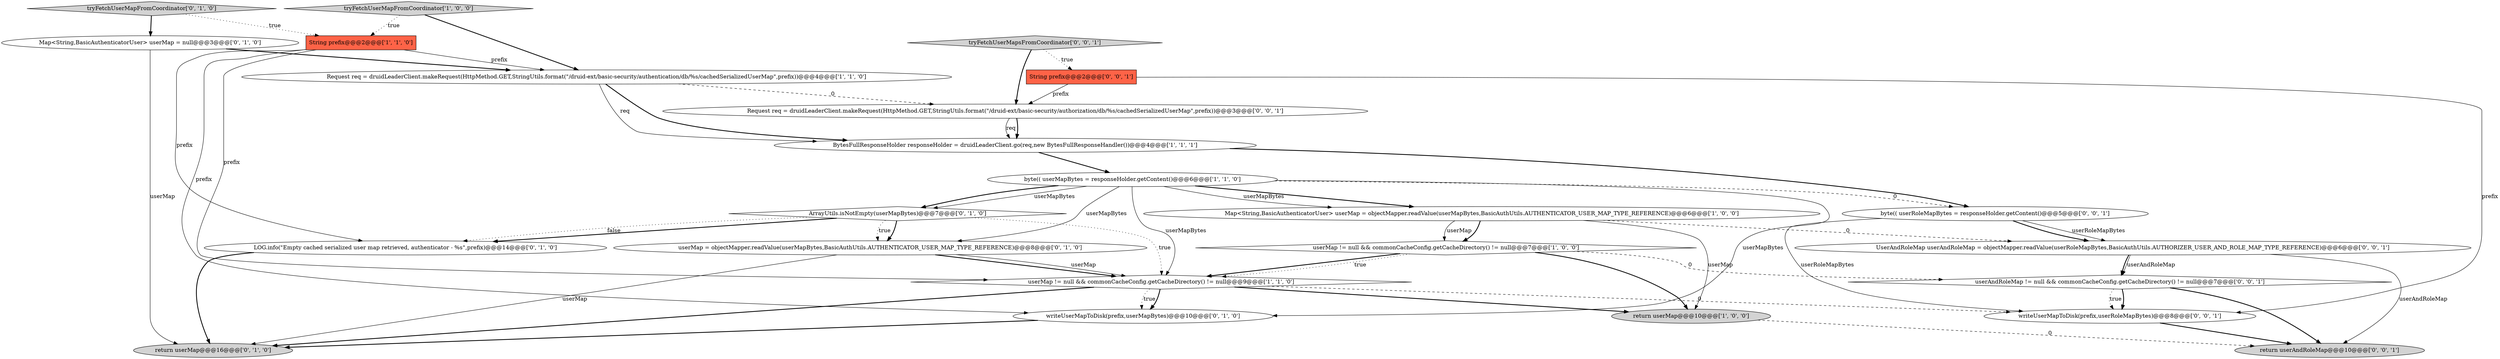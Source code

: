 digraph {
4 [style = filled, label = "userMap != null && commonCacheConfig.getCacheDirectory() != null@@@9@@@['1', '1', '0']", fillcolor = white, shape = diamond image = "AAA0AAABBB1BBB"];
0 [style = filled, label = "String prefix@@@2@@@['1', '1', '0']", fillcolor = tomato, shape = box image = "AAA0AAABBB1BBB"];
11 [style = filled, label = "LOG.info(\"Empty cached serialized user map retrieved, authenticator - %s\",prefix)@@@14@@@['0', '1', '0']", fillcolor = white, shape = ellipse image = "AAA1AAABBB2BBB"];
9 [style = filled, label = "ArrayUtils.isNotEmpty(userMapBytes)@@@7@@@['0', '1', '0']", fillcolor = white, shape = diamond image = "AAA0AAABBB2BBB"];
13 [style = filled, label = "tryFetchUserMapFromCoordinator['0', '1', '0']", fillcolor = lightgray, shape = diamond image = "AAA0AAABBB2BBB"];
6 [style = filled, label = "Request req = druidLeaderClient.makeRequest(HttpMethod.GET,StringUtils.format(\"/druid-ext/basic-security/authentication/db/%s/cachedSerializedUserMap\",prefix))@@@4@@@['1', '1', '0']", fillcolor = white, shape = ellipse image = "AAA0AAABBB1BBB"];
12 [style = filled, label = "writeUserMapToDisk(prefix,userMapBytes)@@@10@@@['0', '1', '0']", fillcolor = white, shape = ellipse image = "AAA0AAABBB2BBB"];
7 [style = filled, label = "BytesFullResponseHolder responseHolder = druidLeaderClient.go(req,new BytesFullResponseHandler())@@@4@@@['1', '1', '1']", fillcolor = white, shape = ellipse image = "AAA0AAABBB1BBB"];
16 [style = filled, label = "return userAndRoleMap@@@10@@@['0', '0', '1']", fillcolor = lightgray, shape = ellipse image = "AAA0AAABBB3BBB"];
2 [style = filled, label = "return userMap@@@10@@@['1', '0', '0']", fillcolor = lightgray, shape = ellipse image = "AAA0AAABBB1BBB"];
15 [style = filled, label = "userMap = objectMapper.readValue(userMapBytes,BasicAuthUtils.AUTHENTICATOR_USER_MAP_TYPE_REFERENCE)@@@8@@@['0', '1', '0']", fillcolor = white, shape = ellipse image = "AAA1AAABBB2BBB"];
1 [style = filled, label = "Map<String,BasicAuthenticatorUser> userMap = objectMapper.readValue(userMapBytes,BasicAuthUtils.AUTHENTICATOR_USER_MAP_TYPE_REFERENCE)@@@6@@@['1', '0', '0']", fillcolor = white, shape = ellipse image = "AAA0AAABBB1BBB"];
23 [style = filled, label = "String prefix@@@2@@@['0', '0', '1']", fillcolor = tomato, shape = box image = "AAA0AAABBB3BBB"];
8 [style = filled, label = "userMap != null && commonCacheConfig.getCacheDirectory() != null@@@7@@@['1', '0', '0']", fillcolor = white, shape = diamond image = "AAA0AAABBB1BBB"];
19 [style = filled, label = "byte(( userRoleMapBytes = responseHolder.getContent()@@@5@@@['0', '0', '1']", fillcolor = white, shape = ellipse image = "AAA0AAABBB3BBB"];
14 [style = filled, label = "Map<String,BasicAuthenticatorUser> userMap = null@@@3@@@['0', '1', '0']", fillcolor = white, shape = ellipse image = "AAA1AAABBB2BBB"];
5 [style = filled, label = "byte(( userMapBytes = responseHolder.getContent()@@@6@@@['1', '1', '0']", fillcolor = white, shape = ellipse image = "AAA0AAABBB1BBB"];
22 [style = filled, label = "writeUserMapToDisk(prefix,userRoleMapBytes)@@@8@@@['0', '0', '1']", fillcolor = white, shape = ellipse image = "AAA0AAABBB3BBB"];
3 [style = filled, label = "tryFetchUserMapFromCoordinator['1', '0', '0']", fillcolor = lightgray, shape = diamond image = "AAA0AAABBB1BBB"];
17 [style = filled, label = "UserAndRoleMap userAndRoleMap = objectMapper.readValue(userRoleMapBytes,BasicAuthUtils.AUTHORIZER_USER_AND_ROLE_MAP_TYPE_REFERENCE)@@@6@@@['0', '0', '1']", fillcolor = white, shape = ellipse image = "AAA0AAABBB3BBB"];
20 [style = filled, label = "Request req = druidLeaderClient.makeRequest(HttpMethod.GET,StringUtils.format(\"/druid-ext/basic-security/authorization/db/%s/cachedSerializedUserMap\",prefix))@@@3@@@['0', '0', '1']", fillcolor = white, shape = ellipse image = "AAA0AAABBB3BBB"];
21 [style = filled, label = "userAndRoleMap != null && commonCacheConfig.getCacheDirectory() != null@@@7@@@['0', '0', '1']", fillcolor = white, shape = diamond image = "AAA0AAABBB3BBB"];
10 [style = filled, label = "return userMap@@@16@@@['0', '1', '0']", fillcolor = lightgray, shape = ellipse image = "AAA0AAABBB2BBB"];
18 [style = filled, label = "tryFetchUserMapsFromCoordinator['0', '0', '1']", fillcolor = lightgray, shape = diamond image = "AAA0AAABBB3BBB"];
15->10 [style = solid, label="userMap"];
19->17 [style = solid, label="userRoleMapBytes"];
23->20 [style = solid, label="prefix"];
9->11 [style = bold, label=""];
18->20 [style = bold, label=""];
20->7 [style = bold, label=""];
21->22 [style = bold, label=""];
5->15 [style = solid, label="userMapBytes"];
8->4 [style = bold, label=""];
6->20 [style = dashed, label="0"];
17->21 [style = solid, label="userAndRoleMap"];
5->4 [style = solid, label="userMapBytes"];
17->21 [style = bold, label=""];
0->4 [style = solid, label="prefix"];
4->12 [style = dotted, label="true"];
5->9 [style = solid, label="userMapBytes"];
5->1 [style = bold, label=""];
21->16 [style = bold, label=""];
15->4 [style = bold, label=""];
1->8 [style = bold, label=""];
22->16 [style = bold, label=""];
18->23 [style = dotted, label="true"];
9->15 [style = bold, label=""];
21->22 [style = dotted, label="true"];
0->6 [style = solid, label="prefix"];
1->8 [style = solid, label="userMap"];
23->22 [style = solid, label="prefix"];
0->11 [style = solid, label="prefix"];
5->19 [style = dashed, label="0"];
5->9 [style = bold, label=""];
14->10 [style = solid, label="userMap"];
4->2 [style = bold, label=""];
3->6 [style = bold, label=""];
3->0 [style = dotted, label="true"];
8->21 [style = dashed, label="0"];
1->2 [style = solid, label="userMap"];
2->16 [style = dashed, label="0"];
12->10 [style = bold, label=""];
0->12 [style = solid, label="prefix"];
8->2 [style = bold, label=""];
11->10 [style = bold, label=""];
17->16 [style = solid, label="userAndRoleMap"];
19->17 [style = bold, label=""];
6->7 [style = solid, label="req"];
9->4 [style = dotted, label="true"];
13->0 [style = dotted, label="true"];
4->12 [style = bold, label=""];
14->6 [style = bold, label=""];
7->5 [style = bold, label=""];
4->10 [style = bold, label=""];
20->7 [style = solid, label="req"];
15->4 [style = solid, label="userMap"];
9->15 [style = dotted, label="true"];
19->22 [style = solid, label="userRoleMapBytes"];
7->19 [style = bold, label=""];
6->7 [style = bold, label=""];
13->14 [style = bold, label=""];
1->17 [style = dashed, label="0"];
5->12 [style = solid, label="userMapBytes"];
8->4 [style = dotted, label="true"];
4->22 [style = dashed, label="0"];
9->11 [style = dotted, label="false"];
5->1 [style = solid, label="userMapBytes"];
}

